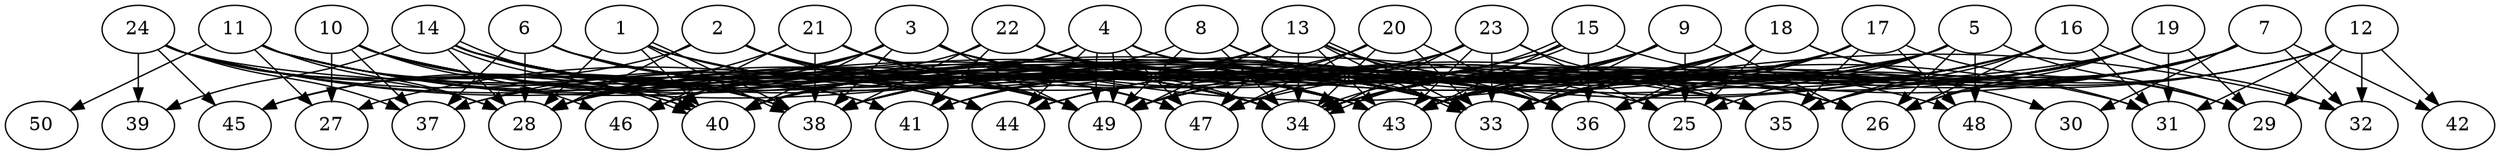 // DAG automatically generated by daggen at Thu Oct  3 14:07:57 2019
// ./daggen --dot -n 50 --ccr 0.4 --fat 0.9 --regular 0.5 --density 0.9 --mindata 5242880 --maxdata 52428800 
digraph G {
  1 [size="69204480", alpha="0.13", expect_size="27681792"] 
  1 -> 28 [size ="27681792"]
  1 -> 34 [size ="27681792"]
  1 -> 36 [size ="27681792"]
  1 -> 38 [size ="27681792"]
  1 -> 38 [size ="27681792"]
  1 -> 40 [size ="27681792"]
  1 -> 43 [size ="27681792"]
  1 -> 49 [size ="27681792"]
  2 [size="73799680", alpha="0.16", expect_size="29519872"] 
  2 -> 28 [size ="29519872"]
  2 -> 33 [size ="29519872"]
  2 -> 34 [size ="29519872"]
  2 -> 35 [size ="29519872"]
  2 -> 43 [size ="29519872"]
  2 -> 44 [size ="29519872"]
  2 -> 45 [size ="29519872"]
  2 -> 47 [size ="29519872"]
  2 -> 49 [size ="29519872"]
  3 [size="105553920", alpha="0.06", expect_size="42221568"] 
  3 -> 26 [size ="42221568"]
  3 -> 28 [size ="42221568"]
  3 -> 32 [size ="42221568"]
  3 -> 33 [size ="42221568"]
  3 -> 36 [size ="42221568"]
  3 -> 38 [size ="42221568"]
  3 -> 40 [size ="42221568"]
  3 -> 43 [size ="42221568"]
  3 -> 45 [size ="42221568"]
  3 -> 46 [size ="42221568"]
  3 -> 49 [size ="42221568"]
  4 [size="120192000", alpha="0.07", expect_size="48076800"] 
  4 -> 26 [size ="48076800"]
  4 -> 28 [size ="48076800"]
  4 -> 31 [size ="48076800"]
  4 -> 33 [size ="48076800"]
  4 -> 36 [size ="48076800"]
  4 -> 40 [size ="48076800"]
  4 -> 44 [size ="48076800"]
  4 -> 46 [size ="48076800"]
  4 -> 47 [size ="48076800"]
  4 -> 49 [size ="48076800"]
  4 -> 49 [size ="48076800"]
  5 [size="115366400", alpha="0.16", expect_size="46146560"] 
  5 -> 25 [size ="46146560"]
  5 -> 26 [size ="46146560"]
  5 -> 29 [size ="46146560"]
  5 -> 33 [size ="46146560"]
  5 -> 34 [size ="46146560"]
  5 -> 36 [size ="46146560"]
  5 -> 37 [size ="46146560"]
  5 -> 38 [size ="46146560"]
  5 -> 43 [size ="46146560"]
  5 -> 47 [size ="46146560"]
  5 -> 48 [size ="46146560"]
  6 [size="31687680", alpha="0.16", expect_size="12675072"] 
  6 -> 28 [size ="12675072"]
  6 -> 33 [size ="12675072"]
  6 -> 36 [size ="12675072"]
  6 -> 37 [size ="12675072"]
  6 -> 41 [size ="12675072"]
  6 -> 44 [size ="12675072"]
  6 -> 49 [size ="12675072"]
  7 [size="90319360", alpha="0.09", expect_size="36127744"] 
  7 -> 26 [size ="36127744"]
  7 -> 30 [size ="36127744"]
  7 -> 32 [size ="36127744"]
  7 -> 33 [size ="36127744"]
  7 -> 34 [size ="36127744"]
  7 -> 35 [size ="36127744"]
  7 -> 36 [size ="36127744"]
  7 -> 42 [size ="36127744"]
  7 -> 43 [size ="36127744"]
  7 -> 49 [size ="36127744"]
  8 [size="49817600", alpha="0.04", expect_size="19927040"] 
  8 -> 33 [size ="19927040"]
  8 -> 34 [size ="19927040"]
  8 -> 36 [size ="19927040"]
  8 -> 37 [size ="19927040"]
  8 -> 49 [size ="19927040"]
  9 [size="46743040", alpha="0.06", expect_size="18697216"] 
  9 -> 25 [size ="18697216"]
  9 -> 26 [size ="18697216"]
  9 -> 33 [size ="18697216"]
  9 -> 34 [size ="18697216"]
  9 -> 41 [size ="18697216"]
  9 -> 43 [size ="18697216"]
  9 -> 44 [size ="18697216"]
  9 -> 49 [size ="18697216"]
  10 [size="76753920", alpha="0.11", expect_size="30701568"] 
  10 -> 25 [size ="30701568"]
  10 -> 27 [size ="30701568"]
  10 -> 33 [size ="30701568"]
  10 -> 34 [size ="30701568"]
  10 -> 37 [size ="30701568"]
  10 -> 38 [size ="30701568"]
  10 -> 40 [size ="30701568"]
  10 -> 43 [size ="30701568"]
  10 -> 46 [size ="30701568"]
  11 [size="124966400", alpha="0.11", expect_size="49986560"] 
  11 -> 27 [size ="49986560"]
  11 -> 28 [size ="49986560"]
  11 -> 33 [size ="49986560"]
  11 -> 34 [size ="49986560"]
  11 -> 38 [size ="49986560"]
  11 -> 43 [size ="49986560"]
  11 -> 44 [size ="49986560"]
  11 -> 49 [size ="49986560"]
  11 -> 50 [size ="49986560"]
  12 [size="85271040", alpha="0.16", expect_size="34108416"] 
  12 -> 29 [size ="34108416"]
  12 -> 31 [size ="34108416"]
  12 -> 32 [size ="34108416"]
  12 -> 33 [size ="34108416"]
  12 -> 36 [size ="34108416"]
  12 -> 42 [size ="34108416"]
  12 -> 43 [size ="34108416"]
  13 [size="60229120", alpha="0.13", expect_size="24091648"] 
  13 -> 26 [size ="24091648"]
  13 -> 27 [size ="24091648"]
  13 -> 33 [size ="24091648"]
  13 -> 33 [size ="24091648"]
  13 -> 34 [size ="24091648"]
  13 -> 36 [size ="24091648"]
  13 -> 38 [size ="24091648"]
  13 -> 40 [size ="24091648"]
  13 -> 41 [size ="24091648"]
  13 -> 43 [size ="24091648"]
  13 -> 47 [size ="24091648"]
  13 -> 48 [size ="24091648"]
  13 -> 49 [size ="24091648"]
  14 [size="93552640", alpha="0.08", expect_size="37421056"] 
  14 -> 28 [size ="37421056"]
  14 -> 33 [size ="37421056"]
  14 -> 34 [size ="37421056"]
  14 -> 36 [size ="37421056"]
  14 -> 38 [size ="37421056"]
  14 -> 39 [size ="37421056"]
  14 -> 40 [size ="37421056"]
  14 -> 40 [size ="37421056"]
  14 -> 41 [size ="37421056"]
  14 -> 43 [size ="37421056"]
  14 -> 47 [size ="37421056"]
  14 -> 49 [size ="37421056"]
  15 [size="14389760", alpha="0.19", expect_size="5755904"] 
  15 -> 30 [size ="5755904"]
  15 -> 34 [size ="5755904"]
  15 -> 34 [size ="5755904"]
  15 -> 36 [size ="5755904"]
  15 -> 38 [size ="5755904"]
  15 -> 40 [size ="5755904"]
  15 -> 43 [size ="5755904"]
  16 [size="110144000", alpha="0.18", expect_size="44057600"] 
  16 -> 26 [size ="44057600"]
  16 -> 31 [size ="44057600"]
  16 -> 32 [size ="44057600"]
  16 -> 33 [size ="44057600"]
  16 -> 34 [size ="44057600"]
  16 -> 35 [size ="44057600"]
  16 -> 38 [size ="44057600"]
  16 -> 40 [size ="44057600"]
  16 -> 43 [size ="44057600"]
  16 -> 49 [size ="44057600"]
  17 [size="87490560", alpha="0.16", expect_size="34996224"] 
  17 -> 29 [size ="34996224"]
  17 -> 33 [size ="34996224"]
  17 -> 34 [size ="34996224"]
  17 -> 35 [size ="34996224"]
  17 -> 36 [size ="34996224"]
  17 -> 38 [size ="34996224"]
  17 -> 43 [size ="34996224"]
  17 -> 44 [size ="34996224"]
  17 -> 48 [size ="34996224"]
  17 -> 49 [size ="34996224"]
  18 [size="21926400", alpha="0.00", expect_size="8770560"] 
  18 -> 25 [size ="8770560"]
  18 -> 29 [size ="8770560"]
  18 -> 31 [size ="8770560"]
  18 -> 33 [size ="8770560"]
  18 -> 34 [size ="8770560"]
  18 -> 36 [size ="8770560"]
  18 -> 40 [size ="8770560"]
  18 -> 43 [size ="8770560"]
  18 -> 44 [size ="8770560"]
  18 -> 49 [size ="8770560"]
  19 [size="47216640", alpha="0.00", expect_size="18886656"] 
  19 -> 26 [size ="18886656"]
  19 -> 28 [size ="18886656"]
  19 -> 29 [size ="18886656"]
  19 -> 31 [size ="18886656"]
  19 -> 33 [size ="18886656"]
  19 -> 34 [size ="18886656"]
  19 -> 35 [size ="18886656"]
  19 -> 36 [size ="18886656"]
  19 -> 43 [size ="18886656"]
  19 -> 49 [size ="18886656"]
  20 [size="85163520", alpha="0.03", expect_size="34065408"] 
  20 -> 33 [size ="34065408"]
  20 -> 34 [size ="34065408"]
  20 -> 36 [size ="34065408"]
  20 -> 41 [size ="34065408"]
  20 -> 47 [size ="34065408"]
  20 -> 49 [size ="34065408"]
  21 [size="32785920", alpha="0.16", expect_size="13114368"] 
  21 -> 28 [size ="13114368"]
  21 -> 33 [size ="13114368"]
  21 -> 34 [size ="13114368"]
  21 -> 35 [size ="13114368"]
  21 -> 38 [size ="13114368"]
  21 -> 43 [size ="13114368"]
  21 -> 46 [size ="13114368"]
  21 -> 49 [size ="13114368"]
  22 [size="97753600", alpha="0.18", expect_size="39101440"] 
  22 -> 26 [size ="39101440"]
  22 -> 28 [size ="39101440"]
  22 -> 33 [size ="39101440"]
  22 -> 34 [size ="39101440"]
  22 -> 38 [size ="39101440"]
  22 -> 41 [size ="39101440"]
  22 -> 43 [size ="39101440"]
  23 [size="75125760", alpha="0.17", expect_size="30050304"] 
  23 -> 25 [size ="30050304"]
  23 -> 28 [size ="30050304"]
  23 -> 33 [size ="30050304"]
  23 -> 34 [size ="30050304"]
  23 -> 35 [size ="30050304"]
  23 -> 38 [size ="30050304"]
  23 -> 43 [size ="30050304"]
  23 -> 47 [size ="30050304"]
  24 [size="32417280", alpha="0.13", expect_size="12966912"] 
  24 -> 28 [size ="12966912"]
  24 -> 34 [size ="12966912"]
  24 -> 35 [size ="12966912"]
  24 -> 37 [size ="12966912"]
  24 -> 38 [size ="12966912"]
  24 -> 39 [size ="12966912"]
  24 -> 40 [size ="12966912"]
  24 -> 43 [size ="12966912"]
  24 -> 45 [size ="12966912"]
  24 -> 49 [size ="12966912"]
  25 [size="79436800", alpha="0.07", expect_size="31774720"] 
  26 [size="75609600", alpha="0.04", expect_size="30243840"] 
  27 [size="61096960", alpha="0.14", expect_size="24438784"] 
  28 [size="34560000", alpha="0.10", expect_size="13824000"] 
  29 [size="34874880", alpha="0.12", expect_size="13949952"] 
  30 [size="36472320", alpha="0.05", expect_size="14588928"] 
  31 [size="54988800", alpha="0.17", expect_size="21995520"] 
  32 [size="28556800", alpha="0.01", expect_size="11422720"] 
  33 [size="17868800", alpha="0.13", expect_size="7147520"] 
  34 [size="115376640", alpha="0.18", expect_size="46150656"] 
  35 [size="74270720", alpha="0.04", expect_size="29708288"] 
  36 [size="114775040", alpha="0.07", expect_size="45910016"] 
  37 [size="19543040", alpha="0.01", expect_size="7817216"] 
  38 [size="101719040", alpha="0.18", expect_size="40687616"] 
  39 [size="44121600", alpha="0.00", expect_size="17648640"] 
  40 [size="116316160", alpha="0.14", expect_size="46526464"] 
  41 [size="28052480", alpha="0.12", expect_size="11220992"] 
  42 [size="127121920", alpha="0.04", expect_size="50848768"] 
  43 [size="13829120", alpha="0.07", expect_size="5531648"] 
  44 [size="89195520", alpha="0.13", expect_size="35678208"] 
  45 [size="79767040", alpha="0.10", expect_size="31906816"] 
  46 [size="104798720", alpha="0.18", expect_size="41919488"] 
  47 [size="25395200", alpha="0.13", expect_size="10158080"] 
  48 [size="33907200", alpha="0.13", expect_size="13562880"] 
  49 [size="21189120", alpha="0.16", expect_size="8475648"] 
  50 [size="21352960", alpha="0.03", expect_size="8541184"] 
}
